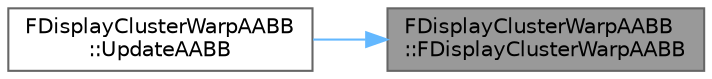 digraph "FDisplayClusterWarpAABB::FDisplayClusterWarpAABB"
{
 // INTERACTIVE_SVG=YES
 // LATEX_PDF_SIZE
  bgcolor="transparent";
  edge [fontname=Helvetica,fontsize=10,labelfontname=Helvetica,labelfontsize=10];
  node [fontname=Helvetica,fontsize=10,shape=box,height=0.2,width=0.4];
  rankdir="RL";
  Node1 [id="Node000001",label="FDisplayClusterWarpAABB\l::FDisplayClusterWarpAABB",height=0.2,width=0.4,color="gray40", fillcolor="grey60", style="filled", fontcolor="black",tooltip=" "];
  Node1 -> Node2 [id="edge1_Node000001_Node000002",dir="back",color="steelblue1",style="solid",tooltip=" "];
  Node2 [id="Node000002",label="FDisplayClusterWarpAABB\l::UpdateAABB",height=0.2,width=0.4,color="grey40", fillcolor="white", style="filled",URL="$db/d2a/structFDisplayClusterWarpAABB.html#a21af6cbaa5e357e6e236c4158eb83d15",tooltip="Expand the value in AABB using the input AABB."];
}
